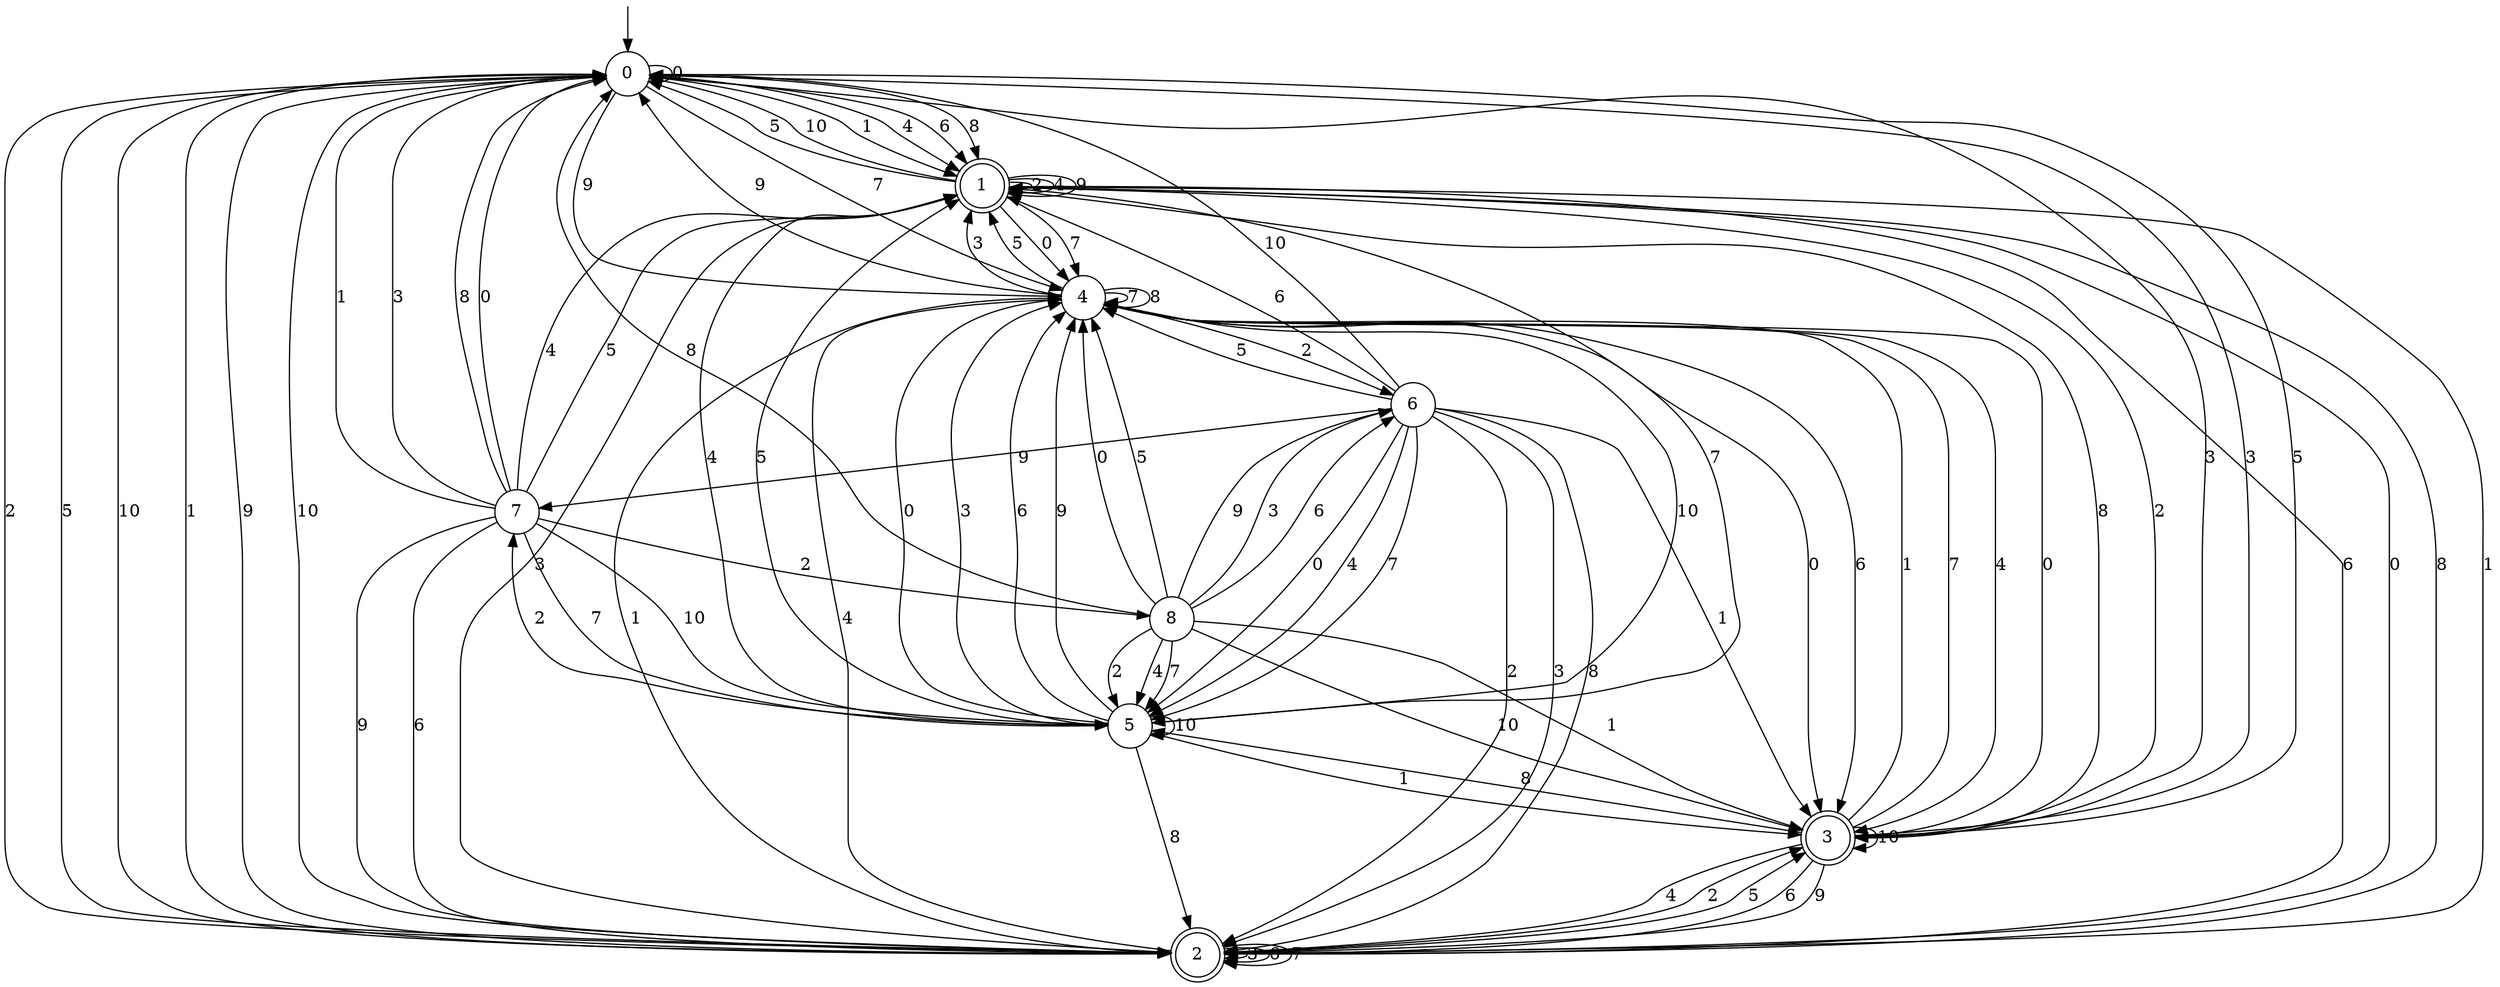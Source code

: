 digraph g {

	s0 [shape="circle" label="0"];
	s1 [shape="doublecircle" label="1"];
	s2 [shape="doublecircle" label="2"];
	s3 [shape="doublecircle" label="3"];
	s4 [shape="circle" label="4"];
	s5 [shape="circle" label="5"];
	s6 [shape="circle" label="6"];
	s7 [shape="circle" label="7"];
	s8 [shape="circle" label="8"];
	s0 -> s0 [label="0"];
	s0 -> s1 [label="1"];
	s0 -> s2 [label="2"];
	s0 -> s3 [label="3"];
	s0 -> s1 [label="4"];
	s0 -> s2 [label="5"];
	s0 -> s1 [label="6"];
	s0 -> s4 [label="7"];
	s0 -> s1 [label="8"];
	s0 -> s4 [label="9"];
	s0 -> s2 [label="10"];
	s1 -> s4 [label="0"];
	s1 -> s2 [label="1"];
	s1 -> s1 [label="2"];
	s1 -> s2 [label="3"];
	s1 -> s1 [label="4"];
	s1 -> s0 [label="5"];
	s1 -> s2 [label="6"];
	s1 -> s4 [label="7"];
	s1 -> s3 [label="8"];
	s1 -> s1 [label="9"];
	s1 -> s0 [label="10"];
	s2 -> s1 [label="0"];
	s2 -> s0 [label="1"];
	s2 -> s3 [label="2"];
	s2 -> s2 [label="3"];
	s2 -> s4 [label="4"];
	s2 -> s3 [label="5"];
	s2 -> s2 [label="6"];
	s2 -> s2 [label="7"];
	s2 -> s1 [label="8"];
	s2 -> s0 [label="9"];
	s2 -> s0 [label="10"];
	s3 -> s4 [label="0"];
	s3 -> s4 [label="1"];
	s3 -> s1 [label="2"];
	s3 -> s0 [label="3"];
	s3 -> s2 [label="4"];
	s3 -> s0 [label="5"];
	s3 -> s2 [label="6"];
	s3 -> s4 [label="7"];
	s3 -> s5 [label="8"];
	s3 -> s2 [label="9"];
	s3 -> s3 [label="10"];
	s4 -> s3 [label="0"];
	s4 -> s2 [label="1"];
	s4 -> s6 [label="2"];
	s4 -> s1 [label="3"];
	s4 -> s3 [label="4"];
	s4 -> s1 [label="5"];
	s4 -> s3 [label="6"];
	s4 -> s4 [label="7"];
	s4 -> s4 [label="8"];
	s4 -> s0 [label="9"];
	s4 -> s5 [label="10"];
	s5 -> s4 [label="0"];
	s5 -> s3 [label="1"];
	s5 -> s7 [label="2"];
	s5 -> s4 [label="3"];
	s5 -> s1 [label="4"];
	s5 -> s1 [label="5"];
	s5 -> s4 [label="6"];
	s5 -> s1 [label="7"];
	s5 -> s2 [label="8"];
	s5 -> s4 [label="9"];
	s5 -> s5 [label="10"];
	s6 -> s5 [label="0"];
	s6 -> s3 [label="1"];
	s6 -> s2 [label="2"];
	s6 -> s2 [label="3"];
	s6 -> s5 [label="4"];
	s6 -> s4 [label="5"];
	s6 -> s1 [label="6"];
	s6 -> s5 [label="7"];
	s6 -> s2 [label="8"];
	s6 -> s7 [label="9"];
	s6 -> s0 [label="10"];
	s7 -> s0 [label="0"];
	s7 -> s0 [label="1"];
	s7 -> s8 [label="2"];
	s7 -> s0 [label="3"];
	s7 -> s1 [label="4"];
	s7 -> s1 [label="5"];
	s7 -> s2 [label="6"];
	s7 -> s5 [label="7"];
	s7 -> s0 [label="8"];
	s7 -> s2 [label="9"];
	s7 -> s5 [label="10"];
	s8 -> s4 [label="0"];
	s8 -> s3 [label="1"];
	s8 -> s5 [label="2"];
	s8 -> s6 [label="3"];
	s8 -> s5 [label="4"];
	s8 -> s4 [label="5"];
	s8 -> s6 [label="6"];
	s8 -> s5 [label="7"];
	s8 -> s0 [label="8"];
	s8 -> s6 [label="9"];
	s8 -> s3 [label="10"];

__start0 [label="" shape="none" width="0" height="0"];
__start0 -> s0;

}
